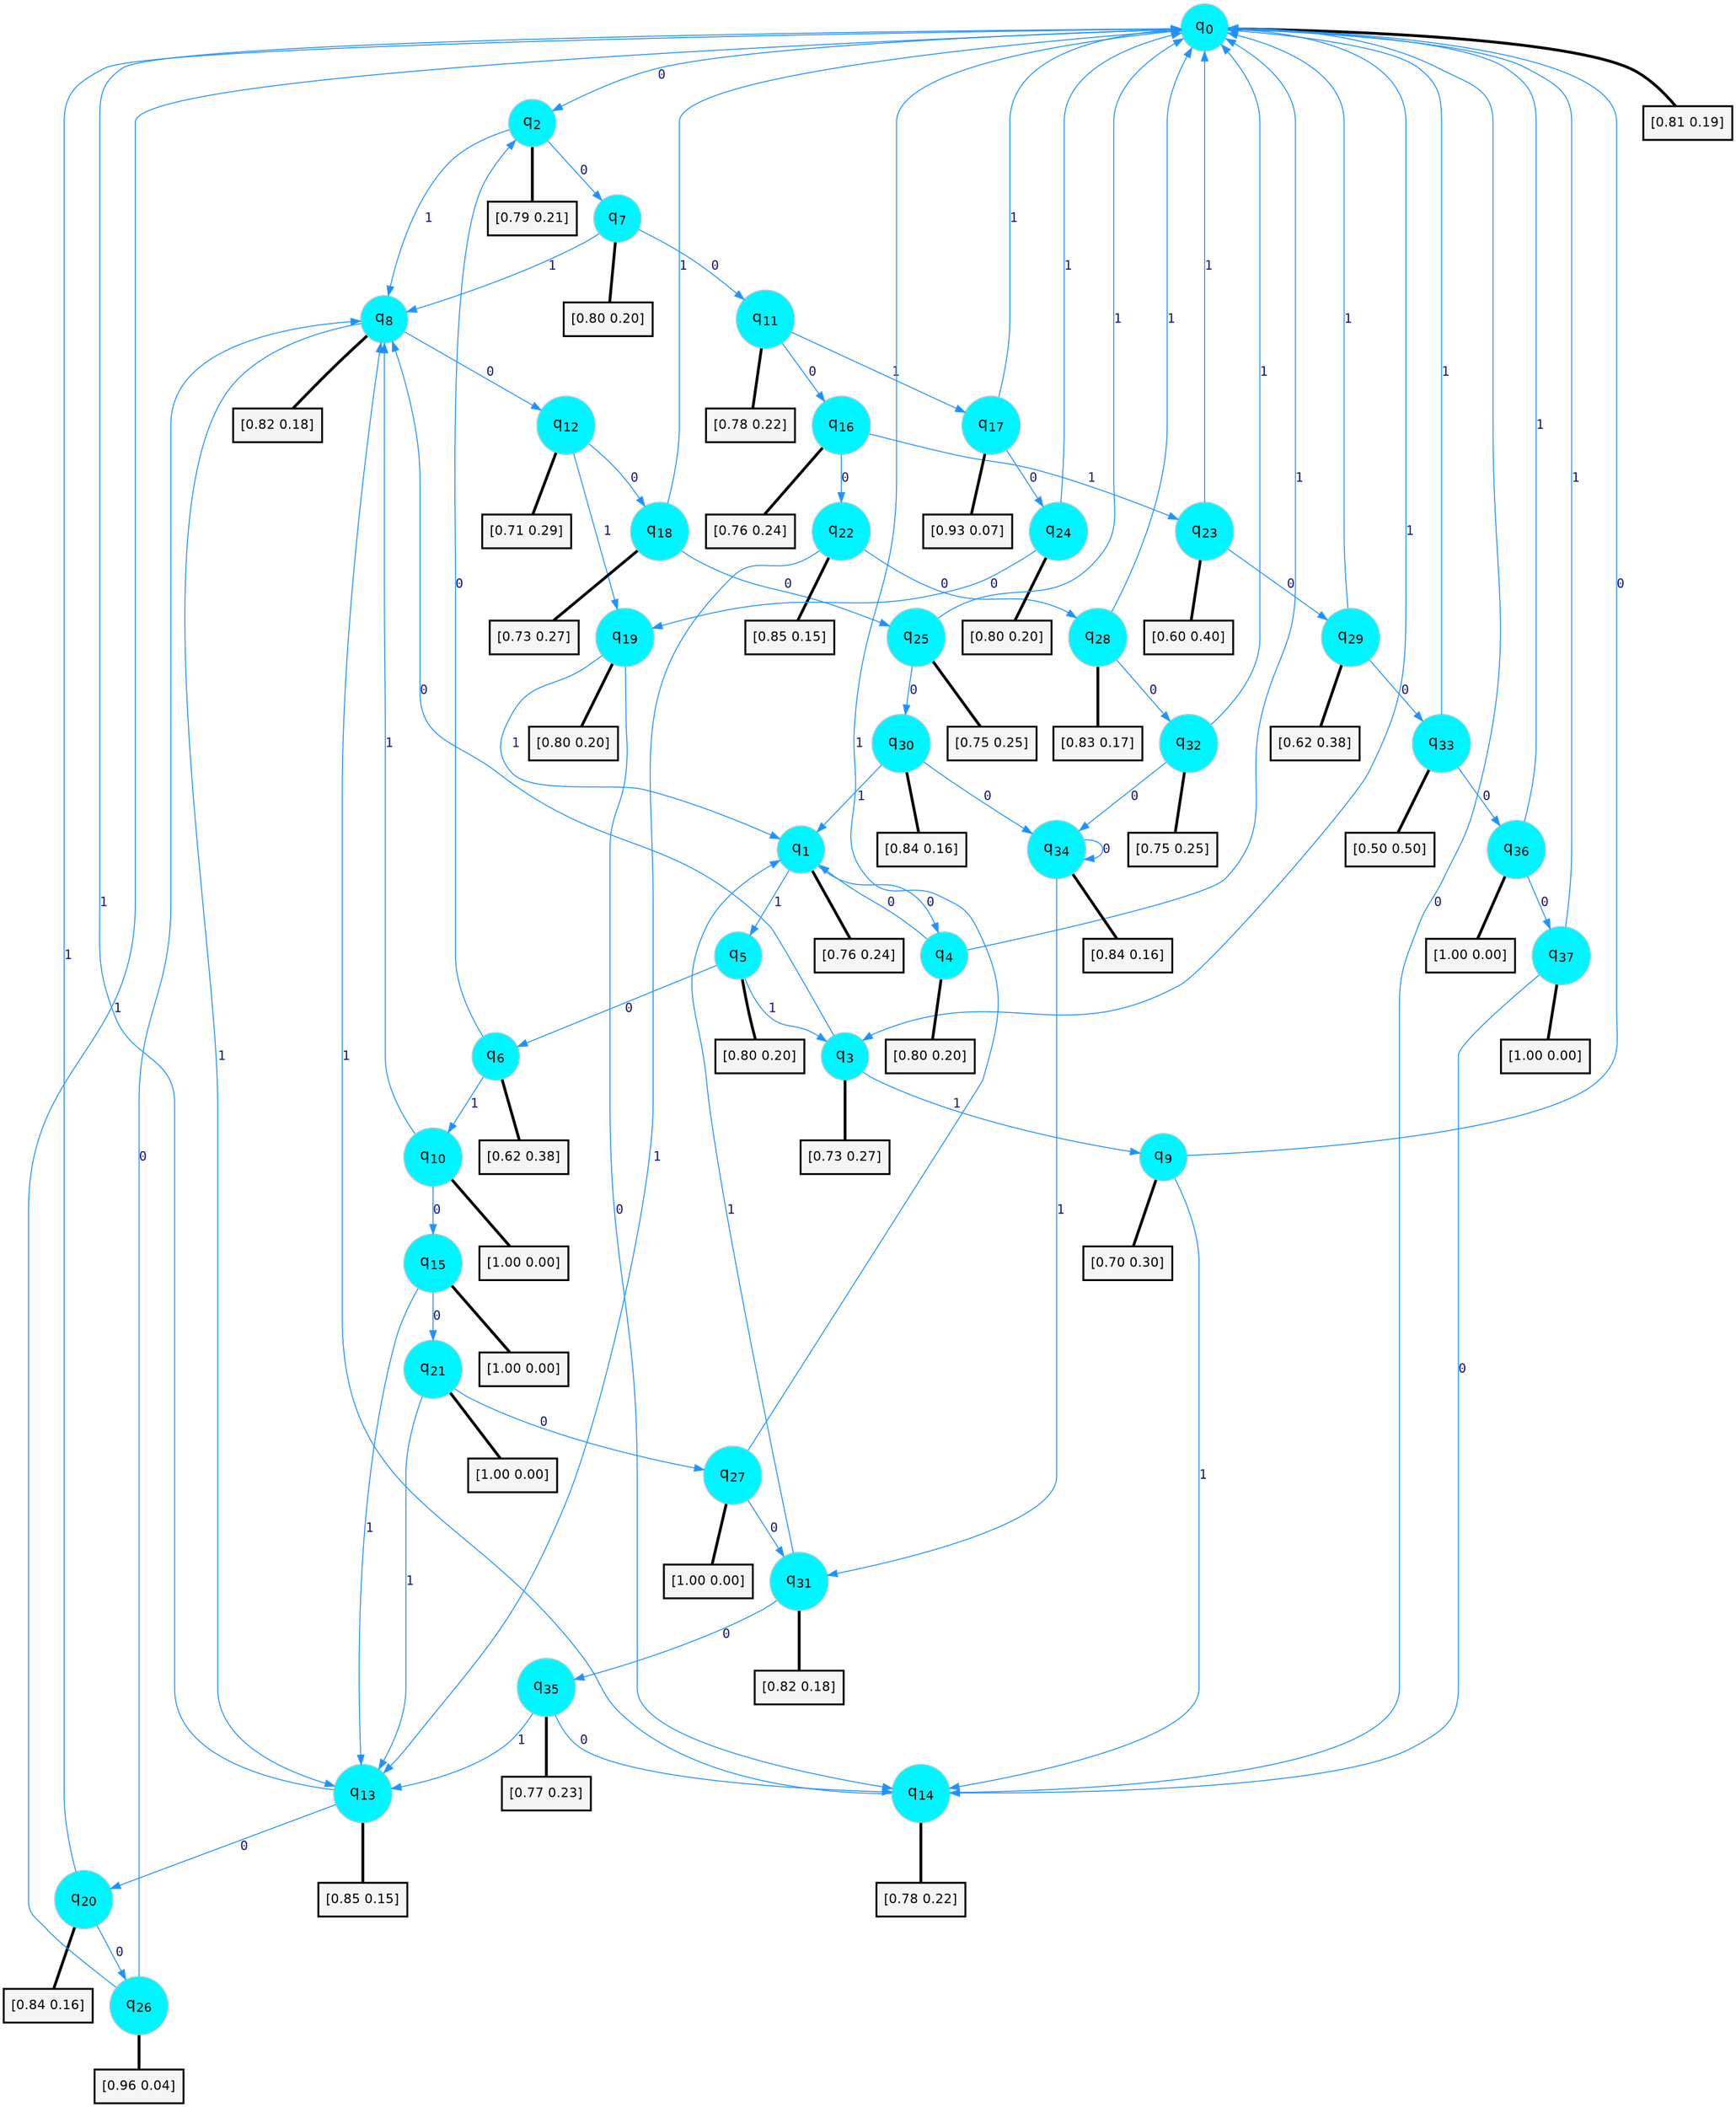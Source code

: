 digraph G {
graph [
bgcolor=transparent, dpi=300, rankdir=TD, size="40,25"];
node [
color=gray, fillcolor=turquoise1, fontcolor=black, fontname=Helvetica, fontsize=16, fontweight=bold, shape=circle, style=filled];
edge [
arrowsize=1, color=dodgerblue1, fontcolor=midnightblue, fontname=courier, fontweight=bold, penwidth=1, style=solid, weight=20];
0[label=<q<SUB>0</SUB>>];
1[label=<q<SUB>1</SUB>>];
2[label=<q<SUB>2</SUB>>];
3[label=<q<SUB>3</SUB>>];
4[label=<q<SUB>4</SUB>>];
5[label=<q<SUB>5</SUB>>];
6[label=<q<SUB>6</SUB>>];
7[label=<q<SUB>7</SUB>>];
8[label=<q<SUB>8</SUB>>];
9[label=<q<SUB>9</SUB>>];
10[label=<q<SUB>10</SUB>>];
11[label=<q<SUB>11</SUB>>];
12[label=<q<SUB>12</SUB>>];
13[label=<q<SUB>13</SUB>>];
14[label=<q<SUB>14</SUB>>];
15[label=<q<SUB>15</SUB>>];
16[label=<q<SUB>16</SUB>>];
17[label=<q<SUB>17</SUB>>];
18[label=<q<SUB>18</SUB>>];
19[label=<q<SUB>19</SUB>>];
20[label=<q<SUB>20</SUB>>];
21[label=<q<SUB>21</SUB>>];
22[label=<q<SUB>22</SUB>>];
23[label=<q<SUB>23</SUB>>];
24[label=<q<SUB>24</SUB>>];
25[label=<q<SUB>25</SUB>>];
26[label=<q<SUB>26</SUB>>];
27[label=<q<SUB>27</SUB>>];
28[label=<q<SUB>28</SUB>>];
29[label=<q<SUB>29</SUB>>];
30[label=<q<SUB>30</SUB>>];
31[label=<q<SUB>31</SUB>>];
32[label=<q<SUB>32</SUB>>];
33[label=<q<SUB>33</SUB>>];
34[label=<q<SUB>34</SUB>>];
35[label=<q<SUB>35</SUB>>];
36[label=<q<SUB>36</SUB>>];
37[label=<q<SUB>37</SUB>>];
38[label="[0.81 0.19]", shape=box,fontcolor=black, fontname=Helvetica, fontsize=14, penwidth=2, fillcolor=whitesmoke,color=black];
39[label="[0.76 0.24]", shape=box,fontcolor=black, fontname=Helvetica, fontsize=14, penwidth=2, fillcolor=whitesmoke,color=black];
40[label="[0.79 0.21]", shape=box,fontcolor=black, fontname=Helvetica, fontsize=14, penwidth=2, fillcolor=whitesmoke,color=black];
41[label="[0.73 0.27]", shape=box,fontcolor=black, fontname=Helvetica, fontsize=14, penwidth=2, fillcolor=whitesmoke,color=black];
42[label="[0.80 0.20]", shape=box,fontcolor=black, fontname=Helvetica, fontsize=14, penwidth=2, fillcolor=whitesmoke,color=black];
43[label="[0.80 0.20]", shape=box,fontcolor=black, fontname=Helvetica, fontsize=14, penwidth=2, fillcolor=whitesmoke,color=black];
44[label="[0.62 0.38]", shape=box,fontcolor=black, fontname=Helvetica, fontsize=14, penwidth=2, fillcolor=whitesmoke,color=black];
45[label="[0.80 0.20]", shape=box,fontcolor=black, fontname=Helvetica, fontsize=14, penwidth=2, fillcolor=whitesmoke,color=black];
46[label="[0.82 0.18]", shape=box,fontcolor=black, fontname=Helvetica, fontsize=14, penwidth=2, fillcolor=whitesmoke,color=black];
47[label="[0.70 0.30]", shape=box,fontcolor=black, fontname=Helvetica, fontsize=14, penwidth=2, fillcolor=whitesmoke,color=black];
48[label="[1.00 0.00]", shape=box,fontcolor=black, fontname=Helvetica, fontsize=14, penwidth=2, fillcolor=whitesmoke,color=black];
49[label="[0.78 0.22]", shape=box,fontcolor=black, fontname=Helvetica, fontsize=14, penwidth=2, fillcolor=whitesmoke,color=black];
50[label="[0.71 0.29]", shape=box,fontcolor=black, fontname=Helvetica, fontsize=14, penwidth=2, fillcolor=whitesmoke,color=black];
51[label="[0.85 0.15]", shape=box,fontcolor=black, fontname=Helvetica, fontsize=14, penwidth=2, fillcolor=whitesmoke,color=black];
52[label="[0.78 0.22]", shape=box,fontcolor=black, fontname=Helvetica, fontsize=14, penwidth=2, fillcolor=whitesmoke,color=black];
53[label="[1.00 0.00]", shape=box,fontcolor=black, fontname=Helvetica, fontsize=14, penwidth=2, fillcolor=whitesmoke,color=black];
54[label="[0.76 0.24]", shape=box,fontcolor=black, fontname=Helvetica, fontsize=14, penwidth=2, fillcolor=whitesmoke,color=black];
55[label="[0.93 0.07]", shape=box,fontcolor=black, fontname=Helvetica, fontsize=14, penwidth=2, fillcolor=whitesmoke,color=black];
56[label="[0.73 0.27]", shape=box,fontcolor=black, fontname=Helvetica, fontsize=14, penwidth=2, fillcolor=whitesmoke,color=black];
57[label="[0.80 0.20]", shape=box,fontcolor=black, fontname=Helvetica, fontsize=14, penwidth=2, fillcolor=whitesmoke,color=black];
58[label="[0.84 0.16]", shape=box,fontcolor=black, fontname=Helvetica, fontsize=14, penwidth=2, fillcolor=whitesmoke,color=black];
59[label="[1.00 0.00]", shape=box,fontcolor=black, fontname=Helvetica, fontsize=14, penwidth=2, fillcolor=whitesmoke,color=black];
60[label="[0.85 0.15]", shape=box,fontcolor=black, fontname=Helvetica, fontsize=14, penwidth=2, fillcolor=whitesmoke,color=black];
61[label="[0.60 0.40]", shape=box,fontcolor=black, fontname=Helvetica, fontsize=14, penwidth=2, fillcolor=whitesmoke,color=black];
62[label="[0.80 0.20]", shape=box,fontcolor=black, fontname=Helvetica, fontsize=14, penwidth=2, fillcolor=whitesmoke,color=black];
63[label="[0.75 0.25]", shape=box,fontcolor=black, fontname=Helvetica, fontsize=14, penwidth=2, fillcolor=whitesmoke,color=black];
64[label="[0.96 0.04]", shape=box,fontcolor=black, fontname=Helvetica, fontsize=14, penwidth=2, fillcolor=whitesmoke,color=black];
65[label="[1.00 0.00]", shape=box,fontcolor=black, fontname=Helvetica, fontsize=14, penwidth=2, fillcolor=whitesmoke,color=black];
66[label="[0.83 0.17]", shape=box,fontcolor=black, fontname=Helvetica, fontsize=14, penwidth=2, fillcolor=whitesmoke,color=black];
67[label="[0.62 0.38]", shape=box,fontcolor=black, fontname=Helvetica, fontsize=14, penwidth=2, fillcolor=whitesmoke,color=black];
68[label="[0.84 0.16]", shape=box,fontcolor=black, fontname=Helvetica, fontsize=14, penwidth=2, fillcolor=whitesmoke,color=black];
69[label="[0.82 0.18]", shape=box,fontcolor=black, fontname=Helvetica, fontsize=14, penwidth=2, fillcolor=whitesmoke,color=black];
70[label="[0.75 0.25]", shape=box,fontcolor=black, fontname=Helvetica, fontsize=14, penwidth=2, fillcolor=whitesmoke,color=black];
71[label="[0.50 0.50]", shape=box,fontcolor=black, fontname=Helvetica, fontsize=14, penwidth=2, fillcolor=whitesmoke,color=black];
72[label="[0.84 0.16]", shape=box,fontcolor=black, fontname=Helvetica, fontsize=14, penwidth=2, fillcolor=whitesmoke,color=black];
73[label="[0.77 0.23]", shape=box,fontcolor=black, fontname=Helvetica, fontsize=14, penwidth=2, fillcolor=whitesmoke,color=black];
74[label="[1.00 0.00]", shape=box,fontcolor=black, fontname=Helvetica, fontsize=14, penwidth=2, fillcolor=whitesmoke,color=black];
75[label="[1.00 0.00]", shape=box,fontcolor=black, fontname=Helvetica, fontsize=14, penwidth=2, fillcolor=whitesmoke,color=black];
0->2 [label=0];
0->3 [label=1];
0->38 [arrowhead=none, penwidth=3,color=black];
1->4 [label=0];
1->5 [label=1];
1->39 [arrowhead=none, penwidth=3,color=black];
2->7 [label=0];
2->8 [label=1];
2->40 [arrowhead=none, penwidth=3,color=black];
3->8 [label=0];
3->9 [label=1];
3->41 [arrowhead=none, penwidth=3,color=black];
4->1 [label=0];
4->0 [label=1];
4->42 [arrowhead=none, penwidth=3,color=black];
5->6 [label=0];
5->3 [label=1];
5->43 [arrowhead=none, penwidth=3,color=black];
6->2 [label=0];
6->10 [label=1];
6->44 [arrowhead=none, penwidth=3,color=black];
7->11 [label=0];
7->8 [label=1];
7->45 [arrowhead=none, penwidth=3,color=black];
8->12 [label=0];
8->13 [label=1];
8->46 [arrowhead=none, penwidth=3,color=black];
9->0 [label=0];
9->14 [label=1];
9->47 [arrowhead=none, penwidth=3,color=black];
10->15 [label=0];
10->8 [label=1];
10->48 [arrowhead=none, penwidth=3,color=black];
11->16 [label=0];
11->17 [label=1];
11->49 [arrowhead=none, penwidth=3,color=black];
12->18 [label=0];
12->19 [label=1];
12->50 [arrowhead=none, penwidth=3,color=black];
13->20 [label=0];
13->0 [label=1];
13->51 [arrowhead=none, penwidth=3,color=black];
14->0 [label=0];
14->8 [label=1];
14->52 [arrowhead=none, penwidth=3,color=black];
15->21 [label=0];
15->13 [label=1];
15->53 [arrowhead=none, penwidth=3,color=black];
16->22 [label=0];
16->23 [label=1];
16->54 [arrowhead=none, penwidth=3,color=black];
17->24 [label=0];
17->0 [label=1];
17->55 [arrowhead=none, penwidth=3,color=black];
18->25 [label=0];
18->0 [label=1];
18->56 [arrowhead=none, penwidth=3,color=black];
19->14 [label=0];
19->1 [label=1];
19->57 [arrowhead=none, penwidth=3,color=black];
20->26 [label=0];
20->0 [label=1];
20->58 [arrowhead=none, penwidth=3,color=black];
21->27 [label=0];
21->13 [label=1];
21->59 [arrowhead=none, penwidth=3,color=black];
22->28 [label=0];
22->13 [label=1];
22->60 [arrowhead=none, penwidth=3,color=black];
23->29 [label=0];
23->0 [label=1];
23->61 [arrowhead=none, penwidth=3,color=black];
24->19 [label=0];
24->0 [label=1];
24->62 [arrowhead=none, penwidth=3,color=black];
25->30 [label=0];
25->0 [label=1];
25->63 [arrowhead=none, penwidth=3,color=black];
26->8 [label=0];
26->0 [label=1];
26->64 [arrowhead=none, penwidth=3,color=black];
27->31 [label=0];
27->0 [label=1];
27->65 [arrowhead=none, penwidth=3,color=black];
28->32 [label=0];
28->0 [label=1];
28->66 [arrowhead=none, penwidth=3,color=black];
29->33 [label=0];
29->0 [label=1];
29->67 [arrowhead=none, penwidth=3,color=black];
30->34 [label=0];
30->1 [label=1];
30->68 [arrowhead=none, penwidth=3,color=black];
31->35 [label=0];
31->1 [label=1];
31->69 [arrowhead=none, penwidth=3,color=black];
32->34 [label=0];
32->0 [label=1];
32->70 [arrowhead=none, penwidth=3,color=black];
33->36 [label=0];
33->0 [label=1];
33->71 [arrowhead=none, penwidth=3,color=black];
34->34 [label=0];
34->31 [label=1];
34->72 [arrowhead=none, penwidth=3,color=black];
35->14 [label=0];
35->13 [label=1];
35->73 [arrowhead=none, penwidth=3,color=black];
36->37 [label=0];
36->0 [label=1];
36->74 [arrowhead=none, penwidth=3,color=black];
37->14 [label=0];
37->0 [label=1];
37->75 [arrowhead=none, penwidth=3,color=black];
}
